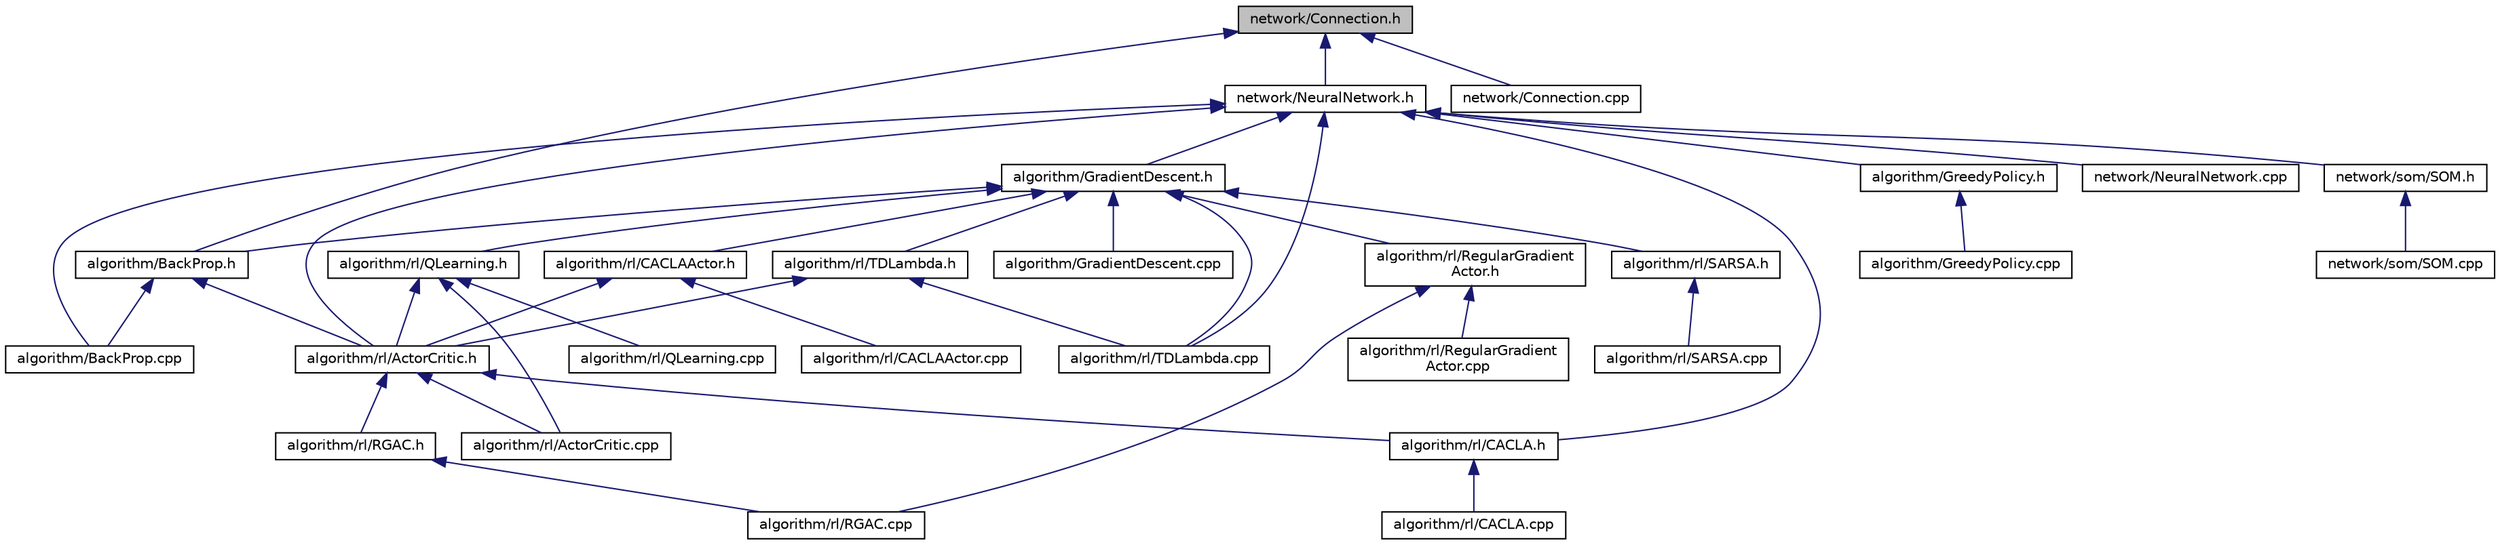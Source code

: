 digraph "network/Connection.h"
{
  edge [fontname="Helvetica",fontsize="10",labelfontname="Helvetica",labelfontsize="10"];
  node [fontname="Helvetica",fontsize="10",shape=record];
  Node1 [label="network/Connection.h",height=0.2,width=0.4,color="black", fillcolor="grey75", style="filled", fontcolor="black"];
  Node1 -> Node2 [dir="back",color="midnightblue",fontsize="10",style="solid",fontname="Helvetica"];
  Node2 [label="network/NeuralNetwork.h",height=0.2,width=0.4,color="black", fillcolor="white", style="filled",URL="$_neural_network_8h.html"];
  Node2 -> Node3 [dir="back",color="midnightblue",fontsize="10",style="solid",fontname="Helvetica"];
  Node3 [label="algorithm/BackProp.cpp",height=0.2,width=0.4,color="black", fillcolor="white", style="filled",URL="$_back_prop_8cpp.html"];
  Node2 -> Node4 [dir="back",color="midnightblue",fontsize="10",style="solid",fontname="Helvetica"];
  Node4 [label="algorithm/GradientDescent.h",height=0.2,width=0.4,color="black", fillcolor="white", style="filled",URL="$_gradient_base_8h.html"];
  Node4 -> Node5 [dir="back",color="midnightblue",fontsize="10",style="solid",fontname="Helvetica"];
  Node5 [label="algorithm/BackProp.h",height=0.2,width=0.4,color="black", fillcolor="white", style="filled",URL="$_back_prop_8h.html"];
  Node5 -> Node3 [dir="back",color="midnightblue",fontsize="10",style="solid",fontname="Helvetica"];
  Node5 -> Node6 [dir="back",color="midnightblue",fontsize="10",style="solid",fontname="Helvetica"];
  Node6 [label="algorithm/rl/ActorCritic.h",height=0.2,width=0.4,color="black", fillcolor="white", style="filled",URL="$_actor_critic_8h.html"];
  Node6 -> Node7 [dir="back",color="midnightblue",fontsize="10",style="solid",fontname="Helvetica"];
  Node7 [label="algorithm/rl/ActorCritic.cpp",height=0.2,width=0.4,color="black", fillcolor="white", style="filled",URL="$_actor_critic_8cpp.html"];
  Node6 -> Node8 [dir="back",color="midnightblue",fontsize="10",style="solid",fontname="Helvetica"];
  Node8 [label="algorithm/rl/CACLA.h",height=0.2,width=0.4,color="black", fillcolor="white", style="filled",URL="$_c_a_c_l_a_8h.html"];
  Node8 -> Node9 [dir="back",color="midnightblue",fontsize="10",style="solid",fontname="Helvetica"];
  Node9 [label="algorithm/rl/CACLA.cpp",height=0.2,width=0.4,color="black", fillcolor="white", style="filled",URL="$_c_a_c_l_a_8cpp.html"];
  Node6 -> Node10 [dir="back",color="midnightblue",fontsize="10",style="solid",fontname="Helvetica"];
  Node10 [label="algorithm/rl/RGAC.h",height=0.2,width=0.4,color="black", fillcolor="white", style="filled",URL="$_r_g_a_c_8h.html"];
  Node10 -> Node11 [dir="back",color="midnightblue",fontsize="10",style="solid",fontname="Helvetica"];
  Node11 [label="algorithm/rl/RGAC.cpp",height=0.2,width=0.4,color="black", fillcolor="white", style="filled",URL="$_r_g_a_c_8cpp.html"];
  Node4 -> Node12 [dir="back",color="midnightblue",fontsize="10",style="solid",fontname="Helvetica"];
  Node12 [label="algorithm/GradientDescent.cpp",height=0.2,width=0.4,color="black", fillcolor="white", style="filled",URL="$_gradient_base_8cpp.html"];
  Node4 -> Node13 [dir="back",color="midnightblue",fontsize="10",style="solid",fontname="Helvetica"];
  Node13 [label="algorithm/rl/TDLambda.h",height=0.2,width=0.4,color="black", fillcolor="white", style="filled",URL="$_t_d_lambda_8h.html"];
  Node13 -> Node6 [dir="back",color="midnightblue",fontsize="10",style="solid",fontname="Helvetica"];
  Node13 -> Node14 [dir="back",color="midnightblue",fontsize="10",style="solid",fontname="Helvetica"];
  Node14 [label="algorithm/rl/TDLambda.cpp",height=0.2,width=0.4,color="black", fillcolor="white", style="filled",URL="$_t_d_lambda_8cpp.html"];
  Node4 -> Node15 [dir="back",color="midnightblue",fontsize="10",style="solid",fontname="Helvetica"];
  Node15 [label="algorithm/rl/CACLAActor.h",height=0.2,width=0.4,color="black", fillcolor="white", style="filled",URL="$_c_a_c_l_a_actor_8h.html"];
  Node15 -> Node6 [dir="back",color="midnightblue",fontsize="10",style="solid",fontname="Helvetica"];
  Node15 -> Node16 [dir="back",color="midnightblue",fontsize="10",style="solid",fontname="Helvetica"];
  Node16 [label="algorithm/rl/CACLAActor.cpp",height=0.2,width=0.4,color="black", fillcolor="white", style="filled",URL="$_c_a_c_l_a_actor_8cpp.html"];
  Node4 -> Node17 [dir="back",color="midnightblue",fontsize="10",style="solid",fontname="Helvetica"];
  Node17 [label="algorithm/rl/QLearning.h",height=0.2,width=0.4,color="black", fillcolor="white", style="filled",URL="$_q_learning_8h.html"];
  Node17 -> Node6 [dir="back",color="midnightblue",fontsize="10",style="solid",fontname="Helvetica"];
  Node17 -> Node7 [dir="back",color="midnightblue",fontsize="10",style="solid",fontname="Helvetica"];
  Node17 -> Node18 [dir="back",color="midnightblue",fontsize="10",style="solid",fontname="Helvetica"];
  Node18 [label="algorithm/rl/QLearning.cpp",height=0.2,width=0.4,color="black", fillcolor="white", style="filled",URL="$_q_learning_8cpp.html"];
  Node4 -> Node19 [dir="back",color="midnightblue",fontsize="10",style="solid",fontname="Helvetica"];
  Node19 [label="algorithm/rl/RegularGradient\lActor.h",height=0.2,width=0.4,color="black", fillcolor="white", style="filled",URL="$_regular_gradient_actor_8h.html"];
  Node19 -> Node20 [dir="back",color="midnightblue",fontsize="10",style="solid",fontname="Helvetica"];
  Node20 [label="algorithm/rl/RegularGradient\lActor.cpp",height=0.2,width=0.4,color="black", fillcolor="white", style="filled",URL="$_regular_gradient_actor_8cpp.html"];
  Node19 -> Node11 [dir="back",color="midnightblue",fontsize="10",style="solid",fontname="Helvetica"];
  Node4 -> Node21 [dir="back",color="midnightblue",fontsize="10",style="solid",fontname="Helvetica"];
  Node21 [label="algorithm/rl/SARSA.h",height=0.2,width=0.4,color="black", fillcolor="white", style="filled",URL="$_s_a_r_s_a_8h.html"];
  Node21 -> Node22 [dir="back",color="midnightblue",fontsize="10",style="solid",fontname="Helvetica"];
  Node22 [label="algorithm/rl/SARSA.cpp",height=0.2,width=0.4,color="black", fillcolor="white", style="filled",URL="$_s_a_r_s_a_8cpp.html"];
  Node4 -> Node14 [dir="back",color="midnightblue",fontsize="10",style="solid",fontname="Helvetica"];
  Node2 -> Node23 [dir="back",color="midnightblue",fontsize="10",style="solid",fontname="Helvetica"];
  Node23 [label="algorithm/GreedyPolicy.h",height=0.2,width=0.4,color="black", fillcolor="white", style="filled",URL="$_greedy_policy_8h.html"];
  Node23 -> Node24 [dir="back",color="midnightblue",fontsize="10",style="solid",fontname="Helvetica"];
  Node24 [label="algorithm/GreedyPolicy.cpp",height=0.2,width=0.4,color="black", fillcolor="white", style="filled",URL="$_greedy_policy_8cpp.html"];
  Node2 -> Node6 [dir="back",color="midnightblue",fontsize="10",style="solid",fontname="Helvetica"];
  Node2 -> Node8 [dir="back",color="midnightblue",fontsize="10",style="solid",fontname="Helvetica"];
  Node2 -> Node14 [dir="back",color="midnightblue",fontsize="10",style="solid",fontname="Helvetica"];
  Node2 -> Node25 [dir="back",color="midnightblue",fontsize="10",style="solid",fontname="Helvetica"];
  Node25 [label="network/NeuralNetwork.cpp",height=0.2,width=0.4,color="black", fillcolor="white", style="filled",URL="$_neural_network_8cpp.html"];
  Node2 -> Node26 [dir="back",color="midnightblue",fontsize="10",style="solid",fontname="Helvetica"];
  Node26 [label="network/som/SOM.h",height=0.2,width=0.4,color="black", fillcolor="white", style="filled",URL="$_s_o_m_8h.html"];
  Node26 -> Node27 [dir="back",color="midnightblue",fontsize="10",style="solid",fontname="Helvetica"];
  Node27 [label="network/som/SOM.cpp",height=0.2,width=0.4,color="black", fillcolor="white", style="filled",URL="$_s_o_m_8cpp.html"];
  Node1 -> Node5 [dir="back",color="midnightblue",fontsize="10",style="solid",fontname="Helvetica"];
  Node1 -> Node28 [dir="back",color="midnightblue",fontsize="10",style="solid",fontname="Helvetica"];
  Node28 [label="network/Connection.cpp",height=0.2,width=0.4,color="black", fillcolor="white", style="filled",URL="$_connection_8cpp.html"];
}
